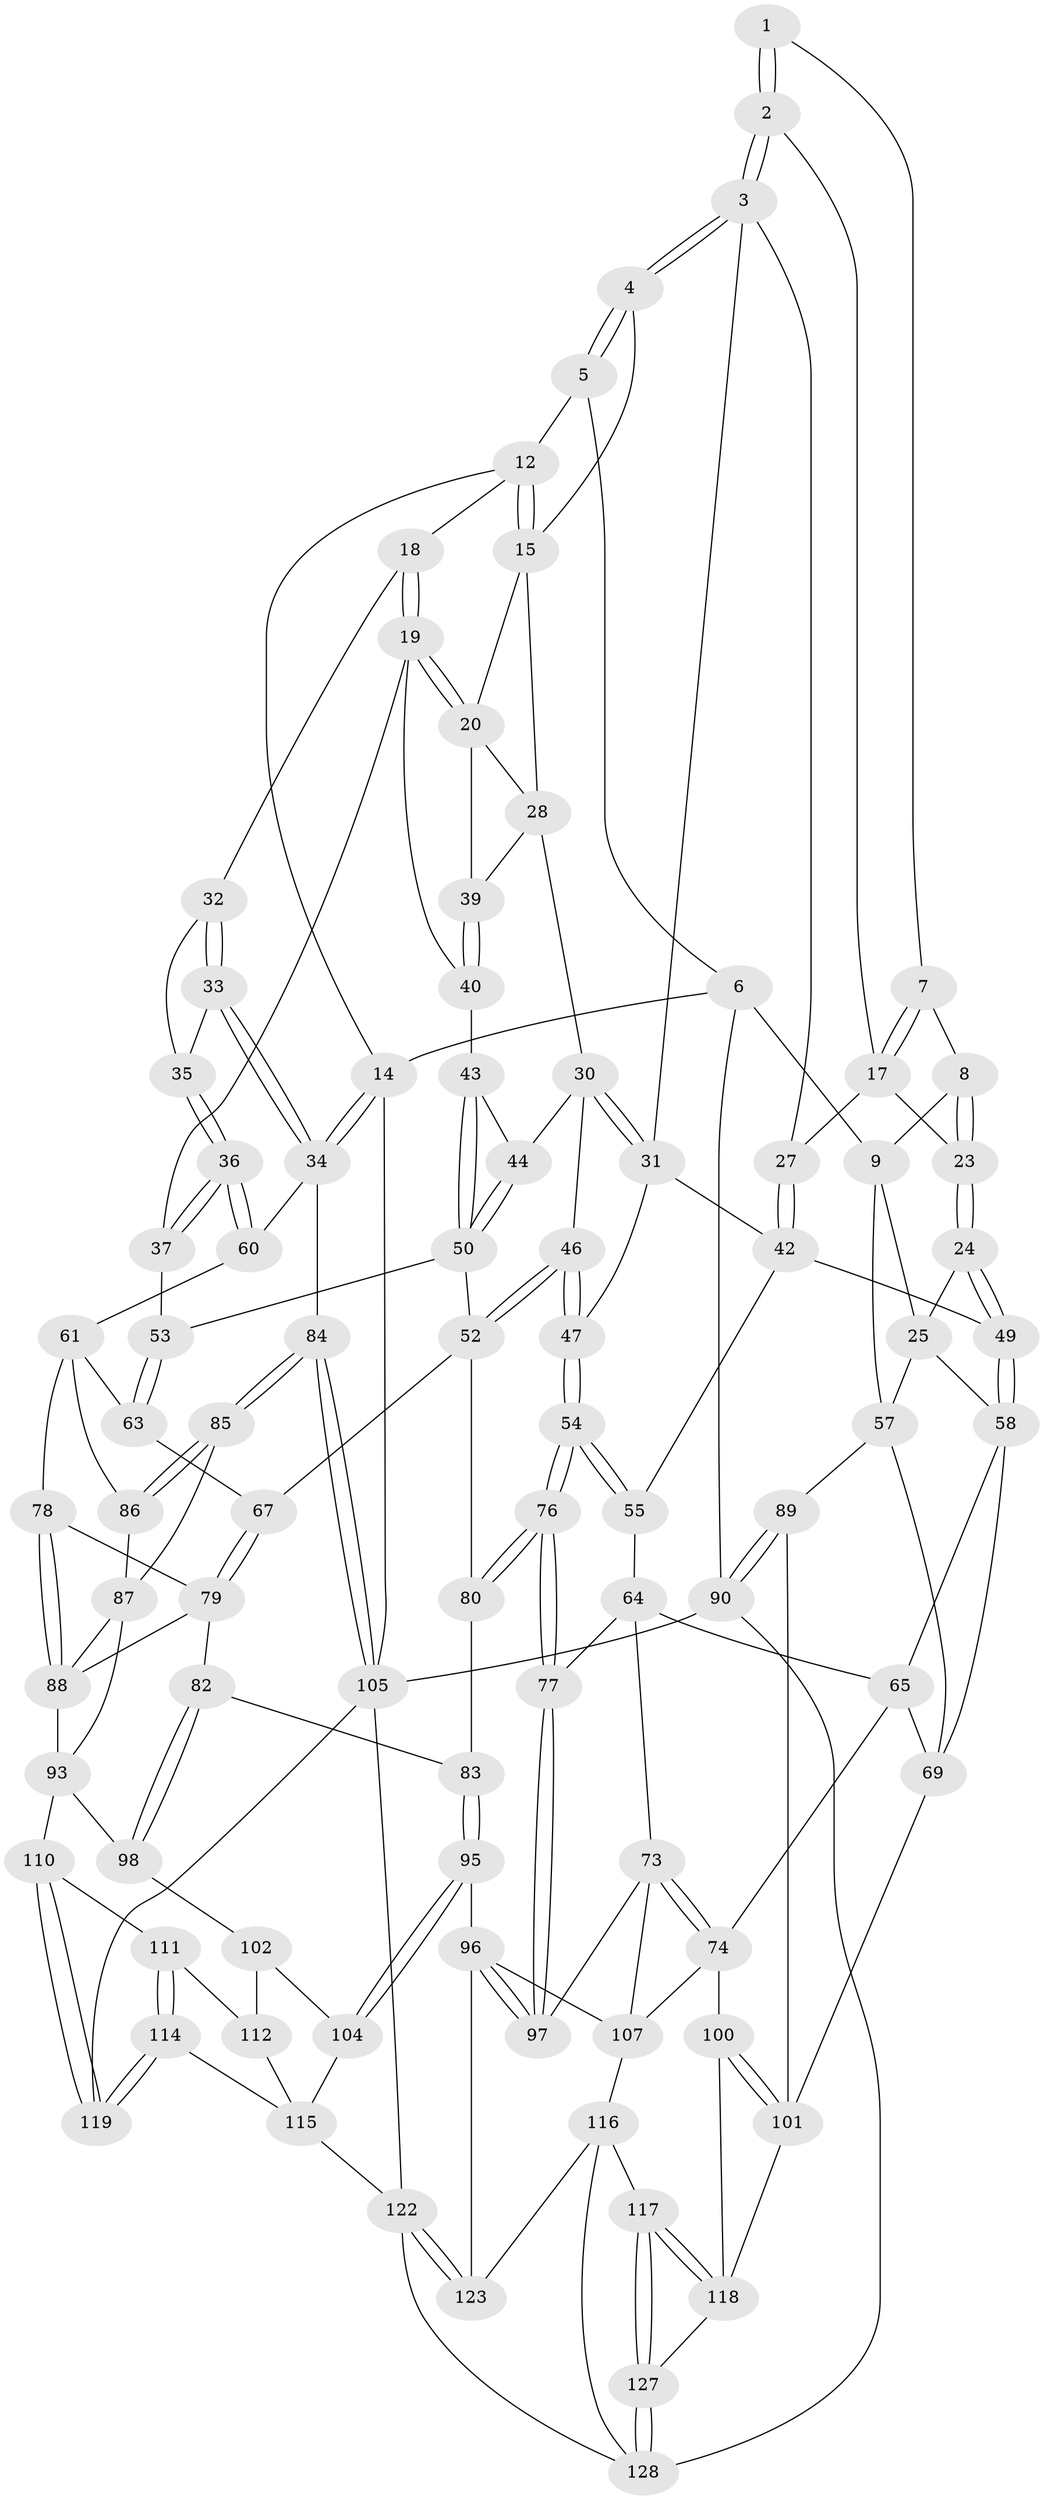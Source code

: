 // original degree distribution, {3: 0.015384615384615385, 5: 0.4461538461538462, 6: 0.26153846153846155, 4: 0.27692307692307694}
// Generated by graph-tools (version 1.1) at 2025/11/02/27/25 16:11:56]
// undirected, 91 vertices, 207 edges
graph export_dot {
graph [start="1"]
  node [color=gray90,style=filled];
  1 [pos="+0.03804330020431397+0"];
  2 [pos="+0.17921824447562162+0.08562309243771637"];
  3 [pos="+0.3455261068640977+0.1109240376993529",super="+26"];
  4 [pos="+0.3919656032368408+0"];
  5 [pos="+0.41805440945238664+0"];
  6 [pos="+0.025634537025327423+0",super="+11"];
  7 [pos="+0.06101387977635482+0.0680520545754336"];
  8 [pos="+0.043924951757334366+0.10805537525087816"];
  9 [pos="+0.024956432893692482+0.11706909209164992",super="+10"];
  12 [pos="+0.674192900848626+0",super="+13"];
  14 [pos="+1+0"];
  15 [pos="+0.6448782782790046+0.02899124025301176",super="+16"];
  17 [pos="+0.14826622897267502+0.12296889311053256",super="+22"];
  18 [pos="+0.8560076725864771+0.06214356412909476"];
  19 [pos="+0.7381629784839119+0.21171506309160606",super="+38"];
  20 [pos="+0.6660832394957776+0.14193885740968865",super="+21"];
  23 [pos="+0.12290277941110012+0.21757134749535254"];
  24 [pos="+0.06298414696990462+0.27967586034702735"];
  25 [pos="+0.050744149171888665+0.2808188063632362",super="+56"];
  27 [pos="+0.157321367423149+0.21675006003674036"];
  28 [pos="+0.5433278184529389+0.16567758726898307",super="+29"];
  30 [pos="+0.5386891290786073+0.2206098015973401",super="+45"];
  31 [pos="+0.37544098173163326+0.2344512317093203",super="+41"];
  32 [pos="+0.863911003889398+0.0753368527406878"];
  33 [pos="+1+0.202382792810752"];
  34 [pos="+1+0.20703901525990775",super="+59"];
  35 [pos="+0.9264755819381931+0.20568713793833432"];
  36 [pos="+0.8387245509597443+0.3678187155222661"];
  37 [pos="+0.7765914862966485+0.3449376572009728"];
  39 [pos="+0.5721929720670637+0.2135112967449722"];
  40 [pos="+0.7110275856215686+0.2679432134299157"];
  42 [pos="+0.24584527013548274+0.3154947316529902",super="+48"];
  43 [pos="+0.6514765803605576+0.28114480816197573"];
  44 [pos="+0.5729511717679472+0.27891253625154644"];
  46 [pos="+0.4865997912341711+0.4599386895666849"];
  47 [pos="+0.43681563303994786+0.4783012826567942"];
  49 [pos="+0.1588288796271142+0.39249978217260767"];
  50 [pos="+0.5831847540395919+0.32398348676650146",super="+51"];
  52 [pos="+0.5504140645454025+0.445934974908517",super="+68"];
  53 [pos="+0.6954356003167934+0.39141281226114627"];
  54 [pos="+0.43346736199155844+0.4830192201610343"];
  55 [pos="+0.26193381994635445+0.465582825984992"];
  57 [pos="+0+0.3089952166859184",super="+71"];
  58 [pos="+0.07946481542534164+0.47392272785991024",super="+66"];
  60 [pos="+0.8814013486814093+0.417119137900828"];
  61 [pos="+0.8471736451416146+0.4910983559771088",super="+62"];
  63 [pos="+0.7043160222022454+0.5175056282318327"];
  64 [pos="+0.23328555902217116+0.5036658591138482",super="+72"];
  65 [pos="+0.19394340517575137+0.5166835756143346",super="+75"];
  67 [pos="+0.6657863490677705+0.5493660270239232"];
  69 [pos="+0.04055050860020033+0.6032939190251286",super="+70"];
  73 [pos="+0.17691775032609575+0.6612111015639047",super="+106"];
  74 [pos="+0.1493130822325345+0.6714922967924644",super="+99"];
  76 [pos="+0.4355781098645381+0.5730345632641201"];
  77 [pos="+0.42791498299511427+0.6109079580862418"];
  78 [pos="+0.7759521300400217+0.5745115353434722"];
  79 [pos="+0.7382205139770005+0.6018314952580461",super="+81"];
  80 [pos="+0.630753398257884+0.6171303305861978"];
  82 [pos="+0.701800951338174+0.6695231638144605"];
  83 [pos="+0.6477498417800952+0.653615039519652"];
  84 [pos="+1+0.7353125062741791"];
  85 [pos="+1+0.7262153156650947"];
  86 [pos="+0.8545805174369191+0.5184722504238105"];
  87 [pos="+0.8647683864977496+0.6011759230651097",super="+91"];
  88 [pos="+0.8182302787956601+0.6417790135085407",super="+92"];
  89 [pos="+0+1"];
  90 [pos="+0+1"];
  93 [pos="+0.8763986668561208+0.7486257670109565",super="+94"];
  95 [pos="+0.5318750729242115+0.7514365105205661"];
  96 [pos="+0.44143005996056733+0.7099397385505265",super="+109"];
  97 [pos="+0.4279626892791924+0.6145304087084479"];
  98 [pos="+0.7102976795820698+0.7117044194175381"];
  100 [pos="+0.12921771228087428+0.7710331516675072"];
  101 [pos="+0.06103474297240458+0.8163478032791456",super="+125"];
  102 [pos="+0.7068507744643443+0.7230406406744923",super="+103"];
  104 [pos="+0.5471338330482667+0.7684886181633693"];
  105 [pos="+1+1",super="+120"];
  107 [pos="+0.33347224724629493+0.7814383813920629",super="+108"];
  110 [pos="+0.8692964077729025+0.7583600035449608"];
  111 [pos="+0.8094266356482245+0.7887825375729144"];
  112 [pos="+0.7631013275837911+0.7786221435054832",super="+113"];
  114 [pos="+0.7193047488824402+0.9021495106059326"];
  115 [pos="+0.6608125701275139+0.8377958002905276",super="+121"];
  116 [pos="+0.25446992088089493+0.8424777692461438",super="+126"];
  117 [pos="+0.21927444304602228+0.8339339687748641"];
  118 [pos="+0.18101142420308328+0.813585445352799",super="+124"];
  119 [pos="+0.8259902634790451+1"];
  122 [pos="+0.4788068665666114+1",super="+130"];
  123 [pos="+0.4210674792920447+0.9673541730281475"];
  127 [pos="+0.15504833397553736+0.8992021121255158"];
  128 [pos="+0.14296766450478993+1",super="+129"];
  1 -- 2;
  1 -- 2;
  1 -- 7;
  2 -- 3;
  2 -- 3;
  2 -- 17;
  3 -- 4;
  3 -- 4;
  3 -- 27;
  3 -- 31;
  4 -- 5;
  4 -- 5;
  4 -- 15;
  5 -- 6;
  5 -- 12;
  6 -- 9;
  6 -- 90;
  6 -- 14;
  7 -- 8;
  7 -- 17;
  7 -- 17;
  8 -- 9;
  8 -- 23;
  8 -- 23;
  9 -- 25;
  9 -- 57;
  12 -- 15;
  12 -- 15;
  12 -- 18;
  12 -- 14;
  14 -- 34;
  14 -- 34;
  14 -- 105;
  15 -- 28;
  15 -- 20;
  17 -- 27;
  17 -- 23;
  18 -- 19;
  18 -- 19;
  18 -- 32;
  19 -- 20;
  19 -- 20;
  19 -- 40;
  19 -- 37;
  20 -- 39;
  20 -- 28;
  23 -- 24;
  23 -- 24;
  24 -- 25;
  24 -- 49;
  24 -- 49;
  25 -- 58;
  25 -- 57;
  27 -- 42;
  27 -- 42;
  28 -- 30;
  28 -- 39;
  30 -- 31;
  30 -- 31;
  30 -- 46;
  30 -- 44;
  31 -- 42;
  31 -- 47;
  32 -- 33;
  32 -- 33;
  32 -- 35;
  33 -- 34;
  33 -- 34;
  33 -- 35;
  34 -- 60;
  34 -- 84;
  35 -- 36;
  35 -- 36;
  36 -- 37;
  36 -- 37;
  36 -- 60;
  36 -- 60;
  37 -- 53;
  39 -- 40;
  39 -- 40;
  40 -- 43;
  42 -- 49;
  42 -- 55;
  43 -- 44;
  43 -- 50;
  43 -- 50;
  44 -- 50;
  44 -- 50;
  46 -- 47;
  46 -- 47;
  46 -- 52;
  46 -- 52;
  47 -- 54;
  47 -- 54;
  49 -- 58;
  49 -- 58;
  50 -- 52;
  50 -- 53;
  52 -- 80;
  52 -- 67;
  53 -- 63;
  53 -- 63;
  54 -- 55;
  54 -- 55;
  54 -- 76;
  54 -- 76;
  55 -- 64;
  57 -- 89;
  57 -- 69;
  58 -- 65;
  58 -- 69;
  60 -- 61;
  61 -- 86;
  61 -- 78;
  61 -- 63;
  63 -- 67;
  64 -- 65;
  64 -- 73;
  64 -- 77;
  65 -- 74;
  65 -- 69;
  67 -- 79;
  67 -- 79;
  69 -- 101;
  73 -- 74;
  73 -- 74;
  73 -- 107;
  73 -- 97;
  74 -- 100;
  74 -- 107;
  76 -- 77;
  76 -- 77;
  76 -- 80;
  76 -- 80;
  77 -- 97;
  77 -- 97;
  78 -- 79;
  78 -- 88;
  78 -- 88;
  79 -- 88;
  79 -- 82;
  80 -- 83;
  82 -- 83;
  82 -- 98;
  82 -- 98;
  83 -- 95;
  83 -- 95;
  84 -- 85;
  84 -- 85;
  84 -- 105;
  84 -- 105;
  85 -- 86;
  85 -- 86;
  85 -- 87;
  86 -- 87;
  87 -- 88;
  87 -- 93;
  88 -- 93;
  89 -- 90;
  89 -- 90;
  89 -- 101;
  90 -- 105;
  90 -- 128;
  93 -- 110;
  93 -- 98;
  95 -- 96;
  95 -- 104;
  95 -- 104;
  96 -- 97;
  96 -- 97;
  96 -- 123;
  96 -- 107;
  98 -- 102;
  100 -- 101;
  100 -- 101;
  100 -- 118;
  101 -- 118;
  102 -- 112 [weight=2];
  102 -- 104;
  104 -- 115;
  105 -- 122;
  105 -- 119;
  107 -- 116;
  110 -- 111;
  110 -- 119;
  110 -- 119;
  111 -- 112;
  111 -- 114;
  111 -- 114;
  112 -- 115;
  114 -- 115;
  114 -- 119;
  114 -- 119;
  115 -- 122;
  116 -- 117;
  116 -- 128;
  116 -- 123;
  117 -- 118;
  117 -- 118;
  117 -- 127;
  117 -- 127;
  118 -- 127;
  122 -- 123;
  122 -- 123;
  122 -- 128;
  127 -- 128;
  127 -- 128;
}
